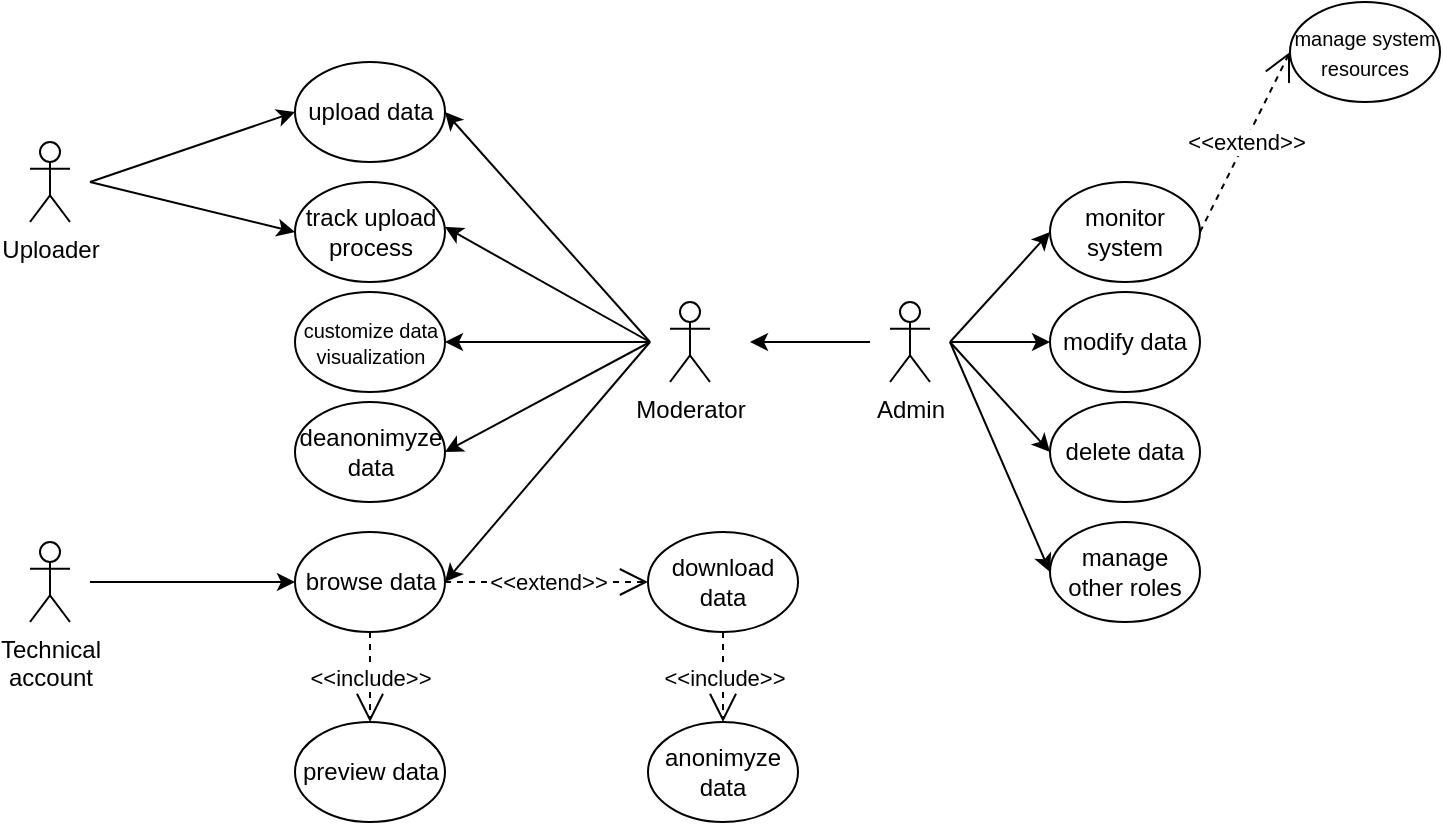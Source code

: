 <mxfile version="24.7.17">
  <diagram name="Страница — 1" id="K9DpIMCQUKm6tweqTpe7">
    <mxGraphModel dx="398" dy="253" grid="1" gridSize="10" guides="1" tooltips="1" connect="1" arrows="1" fold="1" page="1" pageScale="1" pageWidth="827" pageHeight="1169" math="0" shadow="0">
      <root>
        <mxCell id="0" />
        <mxCell id="1" parent="0" />
        <mxCell id="lqApCSlY46Vw4tA-hEk7-7" value="Admin" style="shape=umlActor;verticalLabelPosition=bottom;verticalAlign=top;html=1;outlineConnect=0;" parent="1" vertex="1">
          <mxGeometry x="460" y="360" width="20" height="40" as="geometry" />
        </mxCell>
        <mxCell id="lqApCSlY46Vw4tA-hEk7-9" value="Uploader" style="shape=umlActor;verticalLabelPosition=bottom;verticalAlign=top;html=1;outlineConnect=0;" parent="1" vertex="1">
          <mxGeometry x="30" y="280" width="20" height="40" as="geometry" />
        </mxCell>
        <mxCell id="lqApCSlY46Vw4tA-hEk7-10" value="Moderator" style="shape=umlActor;verticalLabelPosition=bottom;verticalAlign=top;html=1;outlineConnect=0;" parent="1" vertex="1">
          <mxGeometry x="350" y="360" width="20" height="40" as="geometry" />
        </mxCell>
        <mxCell id="lqApCSlY46Vw4tA-hEk7-11" value="Technical&lt;div&gt;account&lt;/div&gt;" style="shape=umlActor;verticalLabelPosition=bottom;verticalAlign=top;html=1;outlineConnect=0;" parent="1" vertex="1">
          <mxGeometry x="30" y="480" width="20" height="40" as="geometry" />
        </mxCell>
        <mxCell id="lqApCSlY46Vw4tA-hEk7-13" value="download data" style="ellipse;whiteSpace=wrap;html=1;" parent="1" vertex="1">
          <mxGeometry x="339" y="475" width="75" height="50" as="geometry" />
        </mxCell>
        <mxCell id="lqApCSlY46Vw4tA-hEk7-15" value="upload data" style="ellipse;whiteSpace=wrap;html=1;" parent="1" vertex="1">
          <mxGeometry x="162.5" y="240" width="75" height="50" as="geometry" />
        </mxCell>
        <mxCell id="lqApCSlY46Vw4tA-hEk7-27" value="modify data" style="ellipse;whiteSpace=wrap;html=1;" parent="1" vertex="1">
          <mxGeometry x="540" y="355" width="75" height="50" as="geometry" />
        </mxCell>
        <mxCell id="lqApCSlY46Vw4tA-hEk7-28" value="delete data" style="ellipse;whiteSpace=wrap;html=1;" parent="1" vertex="1">
          <mxGeometry x="540" y="410" width="75" height="50" as="geometry" />
        </mxCell>
        <mxCell id="lqApCSlY46Vw4tA-hEk7-31" value="track upload process" style="ellipse;whiteSpace=wrap;html=1;" parent="1" vertex="1">
          <mxGeometry x="162.5" y="300" width="75" height="50" as="geometry" />
        </mxCell>
        <mxCell id="lqApCSlY46Vw4tA-hEk7-32" value="deanonimyze&lt;div&gt;data&lt;/div&gt;" style="ellipse;whiteSpace=wrap;html=1;" parent="1" vertex="1">
          <mxGeometry x="162.5" y="410" width="75" height="50" as="geometry" />
        </mxCell>
        <mxCell id="lqApCSlY46Vw4tA-hEk7-34" value="&lt;p style=&quot;line-height: 100%;&quot;&gt;&lt;font style=&quot;font-size: 10px;&quot;&gt;customize data visualization&lt;/font&gt;&lt;/p&gt;" style="ellipse;whiteSpace=wrap;html=1;" parent="1" vertex="1">
          <mxGeometry x="162.5" y="355" width="75" height="50" as="geometry" />
        </mxCell>
        <mxCell id="lqApCSlY46Vw4tA-hEk7-42" value="" style="endArrow=classic;html=1;rounded=0;entryX=0;entryY=0.5;entryDx=0;entryDy=0;" parent="1" target="lqApCSlY46Vw4tA-hEk7-15" edge="1">
          <mxGeometry width="50" height="50" relative="1" as="geometry">
            <mxPoint x="60" y="300" as="sourcePoint" />
            <mxPoint x="130" y="260" as="targetPoint" />
          </mxGeometry>
        </mxCell>
        <mxCell id="lqApCSlY46Vw4tA-hEk7-43" value="" style="endArrow=classic;html=1;rounded=0;entryX=0;entryY=0.5;entryDx=0;entryDy=0;" parent="1" target="lqApCSlY46Vw4tA-hEk7-31" edge="1">
          <mxGeometry width="50" height="50" relative="1" as="geometry">
            <mxPoint x="60" y="300" as="sourcePoint" />
            <mxPoint x="171" y="280" as="targetPoint" />
          </mxGeometry>
        </mxCell>
        <mxCell id="lqApCSlY46Vw4tA-hEk7-45" value="" style="endArrow=classic;html=1;rounded=0;entryX=1;entryY=0.5;entryDx=0;entryDy=0;" parent="1" target="lqApCSlY46Vw4tA-hEk7-15" edge="1">
          <mxGeometry width="50" height="50" relative="1" as="geometry">
            <mxPoint x="340" y="380" as="sourcePoint" />
            <mxPoint x="340" y="350" as="targetPoint" />
          </mxGeometry>
        </mxCell>
        <mxCell id="lqApCSlY46Vw4tA-hEk7-46" value="" style="endArrow=classic;html=1;rounded=0;entryX=1;entryY=0.5;entryDx=0;entryDy=0;" parent="1" target="lqApCSlY46Vw4tA-hEk7-34" edge="1">
          <mxGeometry width="50" height="50" relative="1" as="geometry">
            <mxPoint x="340" y="380" as="sourcePoint" />
            <mxPoint x="230" y="280" as="targetPoint" />
          </mxGeometry>
        </mxCell>
        <mxCell id="lqApCSlY46Vw4tA-hEk7-47" value="" style="endArrow=classic;html=1;rounded=0;entryX=1;entryY=0.5;entryDx=0;entryDy=0;" parent="1" edge="1">
          <mxGeometry width="50" height="50" relative="1" as="geometry">
            <mxPoint x="340" y="380" as="sourcePoint" />
            <mxPoint x="237.5" y="322.5" as="targetPoint" />
          </mxGeometry>
        </mxCell>
        <mxCell id="lqApCSlY46Vw4tA-hEk7-48" value="" style="endArrow=classic;html=1;rounded=0;entryX=1;entryY=0.5;entryDx=0;entryDy=0;" parent="1" target="lqApCSlY46Vw4tA-hEk7-32" edge="1">
          <mxGeometry width="50" height="50" relative="1" as="geometry">
            <mxPoint x="340" y="380" as="sourcePoint" />
            <mxPoint x="250" y="440" as="targetPoint" />
          </mxGeometry>
        </mxCell>
        <mxCell id="lqApCSlY46Vw4tA-hEk7-49" value="" style="endArrow=classic;html=1;rounded=0;entryX=1;entryY=0.5;entryDx=0;entryDy=0;" parent="1" target="lqApCSlY46Vw4tA-hEk7-56" edge="1">
          <mxGeometry width="50" height="50" relative="1" as="geometry">
            <mxPoint x="340" y="380" as="sourcePoint" />
            <mxPoint x="230" y="350" as="targetPoint" />
          </mxGeometry>
        </mxCell>
        <mxCell id="lqApCSlY46Vw4tA-hEk7-50" value="" style="endArrow=classic;html=1;rounded=0;entryX=0;entryY=0.5;entryDx=0;entryDy=0;" parent="1" target="lqApCSlY46Vw4tA-hEk7-56" edge="1">
          <mxGeometry width="50" height="50" relative="1" as="geometry">
            <mxPoint x="60" y="500" as="sourcePoint" />
            <mxPoint y="387.5" as="targetPoint" />
          </mxGeometry>
        </mxCell>
        <mxCell id="lqApCSlY46Vw4tA-hEk7-51" value="" style="endArrow=classic;html=1;rounded=0;" parent="1" edge="1">
          <mxGeometry width="50" height="50" relative="1" as="geometry">
            <mxPoint x="450" y="380" as="sourcePoint" />
            <mxPoint x="390" y="380" as="targetPoint" />
          </mxGeometry>
        </mxCell>
        <mxCell id="lqApCSlY46Vw4tA-hEk7-52" value="" style="endArrow=classic;html=1;rounded=0;entryX=0;entryY=0.5;entryDx=0;entryDy=0;" parent="1" target="lqApCSlY46Vw4tA-hEk7-27" edge="1">
          <mxGeometry width="50" height="50" relative="1" as="geometry">
            <mxPoint x="490" y="380" as="sourcePoint" />
            <mxPoint x="540" y="350" as="targetPoint" />
          </mxGeometry>
        </mxCell>
        <mxCell id="lqApCSlY46Vw4tA-hEk7-53" value="" style="endArrow=classic;html=1;rounded=0;entryX=0;entryY=0.5;entryDx=0;entryDy=0;" parent="1" target="lqApCSlY46Vw4tA-hEk7-28" edge="1">
          <mxGeometry width="50" height="50" relative="1" as="geometry">
            <mxPoint x="490" y="380" as="sourcePoint" />
            <mxPoint x="297" y="325" as="targetPoint" />
          </mxGeometry>
        </mxCell>
        <mxCell id="lqApCSlY46Vw4tA-hEk7-54" value="monitor system" style="ellipse;whiteSpace=wrap;html=1;" parent="1" vertex="1">
          <mxGeometry x="540" y="300" width="75" height="50" as="geometry" />
        </mxCell>
        <mxCell id="lqApCSlY46Vw4tA-hEk7-55" value="" style="endArrow=classic;html=1;rounded=0;entryX=0;entryY=0.5;entryDx=0;entryDy=0;" parent="1" target="lqApCSlY46Vw4tA-hEk7-54" edge="1">
          <mxGeometry width="50" height="50" relative="1" as="geometry">
            <mxPoint x="490" y="380" as="sourcePoint" />
            <mxPoint x="550" y="350" as="targetPoint" />
          </mxGeometry>
        </mxCell>
        <mxCell id="lqApCSlY46Vw4tA-hEk7-56" value="browse data" style="ellipse;whiteSpace=wrap;html=1;" parent="1" vertex="1">
          <mxGeometry x="162.5" y="475" width="75" height="50" as="geometry" />
        </mxCell>
        <mxCell id="lqApCSlY46Vw4tA-hEk7-58" value="preview data" style="ellipse;whiteSpace=wrap;html=1;" parent="1" vertex="1">
          <mxGeometry x="162.5" y="570" width="75" height="50" as="geometry" />
        </mxCell>
        <mxCell id="lqApCSlY46Vw4tA-hEk7-64" value="&amp;lt;&amp;lt;include&amp;gt;&amp;gt;" style="endArrow=open;endSize=12;dashed=1;html=1;rounded=0;entryX=0.5;entryY=0;entryDx=0;entryDy=0;exitX=0.5;exitY=1;exitDx=0;exitDy=0;" parent="1" source="lqApCSlY46Vw4tA-hEk7-56" target="lqApCSlY46Vw4tA-hEk7-58" edge="1">
          <mxGeometry width="160" relative="1" as="geometry">
            <mxPoint x="200" y="520" as="sourcePoint" />
            <mxPoint x="360" y="520" as="targetPoint" />
          </mxGeometry>
        </mxCell>
        <mxCell id="lqApCSlY46Vw4tA-hEk7-66" value="&lt;font style=&quot;font-size: 10px;&quot;&gt;manage system resources&lt;/font&gt;" style="ellipse;whiteSpace=wrap;html=1;" parent="1" vertex="1">
          <mxGeometry x="660" y="210" width="75" height="50" as="geometry" />
        </mxCell>
        <mxCell id="lqApCSlY46Vw4tA-hEk7-67" value="&amp;lt;&amp;lt;extend&amp;gt;&amp;gt;" style="endArrow=open;endSize=12;dashed=1;html=1;rounded=0;entryX=0;entryY=0.5;entryDx=0;entryDy=0;exitX=1;exitY=0.5;exitDx=0;exitDy=0;" parent="1" source="lqApCSlY46Vw4tA-hEk7-54" target="lqApCSlY46Vw4tA-hEk7-66" edge="1">
          <mxGeometry width="160" relative="1" as="geometry">
            <mxPoint x="360" y="400" as="sourcePoint" />
            <mxPoint x="520" y="400" as="targetPoint" />
          </mxGeometry>
        </mxCell>
        <mxCell id="o1ka_eYf63VEtD5mATq4-1" value="anonimyze data" style="ellipse;whiteSpace=wrap;html=1;" parent="1" vertex="1">
          <mxGeometry x="339" y="570" width="75" height="50" as="geometry" />
        </mxCell>
        <mxCell id="o1ka_eYf63VEtD5mATq4-3" value="&amp;lt;&amp;lt;include&amp;gt;&amp;gt;" style="endArrow=open;endSize=12;dashed=1;html=1;rounded=0;entryX=0.5;entryY=0;entryDx=0;entryDy=0;exitX=0.5;exitY=1;exitDx=0;exitDy=0;" parent="1" source="lqApCSlY46Vw4tA-hEk7-13" target="o1ka_eYf63VEtD5mATq4-1" edge="1">
          <mxGeometry width="160" relative="1" as="geometry">
            <mxPoint x="210" y="530" as="sourcePoint" />
            <mxPoint x="128" y="560" as="targetPoint" />
          </mxGeometry>
        </mxCell>
        <mxCell id="o1ka_eYf63VEtD5mATq4-5" value="&amp;lt;&amp;lt;extend&amp;gt;&amp;gt;" style="endArrow=open;endSize=12;dashed=1;html=1;rounded=0;entryX=0;entryY=0.5;entryDx=0;entryDy=0;exitX=1;exitY=0.5;exitDx=0;exitDy=0;" parent="1" source="lqApCSlY46Vw4tA-hEk7-56" target="lqApCSlY46Vw4tA-hEk7-13" edge="1">
          <mxGeometry width="160" relative="1" as="geometry">
            <mxPoint x="210" y="535" as="sourcePoint" />
            <mxPoint x="210" y="580" as="targetPoint" />
          </mxGeometry>
        </mxCell>
        <mxCell id="-uhEQLhogprpECnA2yG6-1" value="manage other roles" style="ellipse;whiteSpace=wrap;html=1;" vertex="1" parent="1">
          <mxGeometry x="540" y="470" width="75" height="50" as="geometry" />
        </mxCell>
        <mxCell id="-uhEQLhogprpECnA2yG6-2" value="" style="endArrow=classic;html=1;rounded=0;entryX=0;entryY=0.5;entryDx=0;entryDy=0;" edge="1" parent="1" target="-uhEQLhogprpECnA2yG6-1">
          <mxGeometry width="50" height="50" relative="1" as="geometry">
            <mxPoint x="490" y="380" as="sourcePoint" />
            <mxPoint x="550" y="445" as="targetPoint" />
          </mxGeometry>
        </mxCell>
      </root>
    </mxGraphModel>
  </diagram>
</mxfile>
